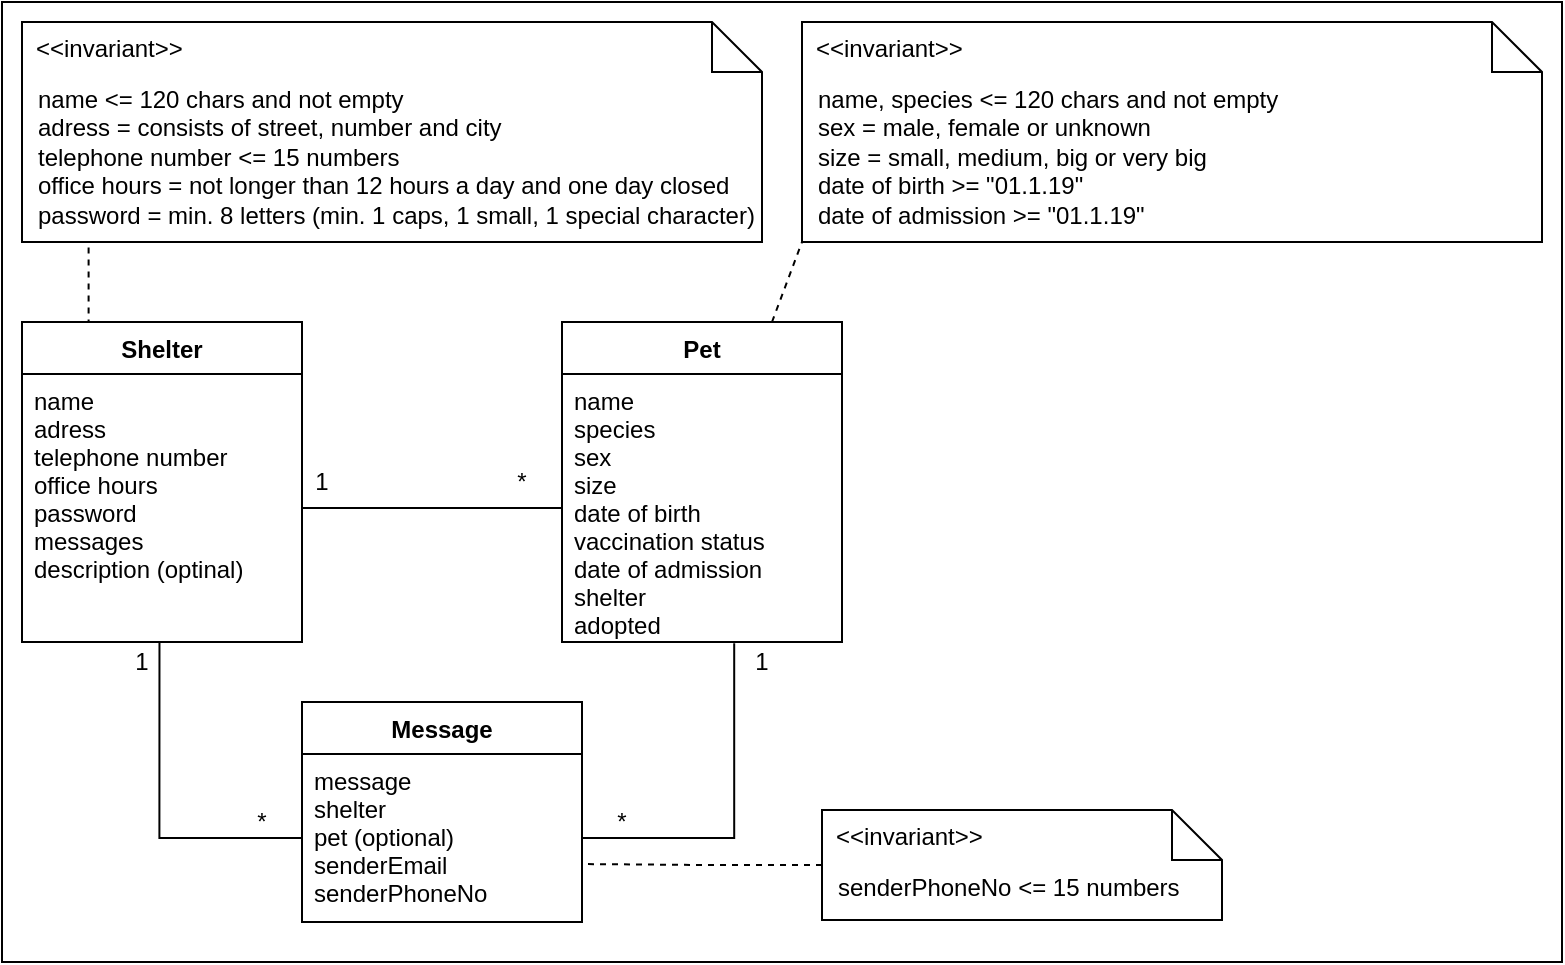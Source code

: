 <mxfile version="14.4.3" type="device"><diagram id="T0Cru_IOkI8lpGlI_1ia" name="Seite-1"><mxGraphModel dx="621" dy="461" grid="1" gridSize="10" guides="1" tooltips="1" connect="1" arrows="1" fold="1" page="1" pageScale="1" pageWidth="827" pageHeight="1169" math="0" shadow="0"><root><mxCell id="0"/><mxCell id="1" parent="0"/><mxCell id="ibol_EgHJZmJyqPXP6j2-14" value="" style="rounded=0;whiteSpace=wrap;html=1;" parent="1" vertex="1"><mxGeometry x="30" y="120" width="780" height="480" as="geometry"/></mxCell><mxCell id="ibol_EgHJZmJyqPXP6j2-22" style="edgeStyle=orthogonalEdgeStyle;rounded=0;orthogonalLoop=1;jettySize=auto;html=1;exitX=0.25;exitY=0;exitDx=0;exitDy=0;entryX=0.09;entryY=1.012;entryDx=0;entryDy=0;entryPerimeter=0;dashed=1;endArrow=none;endFill=0;" parent="1" source="ibol_EgHJZmJyqPXP6j2-1" target="ibol_EgHJZmJyqPXP6j2-16" edge="1"><mxGeometry relative="1" as="geometry"/></mxCell><mxCell id="ibol_EgHJZmJyqPXP6j2-1" value="Shelter" style="swimlane;fontStyle=1;childLayout=stackLayout;horizontal=1;startSize=26;fillColor=none;horizontalStack=0;resizeParent=1;resizeParentMax=0;resizeLast=0;collapsible=1;marginBottom=0;" parent="1" vertex="1"><mxGeometry x="40" y="280" width="140" height="160" as="geometry"/></mxCell><mxCell id="ibol_EgHJZmJyqPXP6j2-2" value="name&#10;adress&#10;telephone number&#10;office hours&#10;password&#10;messages&#10;description (optinal)" style="text;strokeColor=none;fillColor=none;align=left;verticalAlign=top;spacingLeft=4;spacingRight=4;overflow=hidden;rotatable=0;points=[[0,0.5],[1,0.5]];portConstraint=eastwest;" parent="ibol_EgHJZmJyqPXP6j2-1" vertex="1"><mxGeometry y="26" width="140" height="134" as="geometry"/></mxCell><mxCell id="-ee1j1XsFq1oDVyJ0Hp8-5" style="rounded=0;orthogonalLoop=1;jettySize=auto;html=1;exitX=0.75;exitY=0;exitDx=0;exitDy=0;entryX=0;entryY=1;entryDx=0;entryDy=0;entryPerimeter=0;dashed=1;endArrow=none;endFill=0;" edge="1" parent="1" source="ibol_EgHJZmJyqPXP6j2-7" target="ibol_EgHJZmJyqPXP6j2-18"><mxGeometry relative="1" as="geometry"/></mxCell><mxCell id="ibol_EgHJZmJyqPXP6j2-7" value="Pet" style="swimlane;fontStyle=1;childLayout=stackLayout;horizontal=1;startSize=26;fillColor=none;horizontalStack=0;resizeParent=1;resizeParentMax=0;resizeLast=0;collapsible=1;marginBottom=0;" parent="1" vertex="1"><mxGeometry x="310" y="280" width="140" height="160" as="geometry"/></mxCell><mxCell id="ibol_EgHJZmJyqPXP6j2-8" value="name&#10;species&#10;sex&#10;size&#10;date of birth&#10;vaccination status&#10;date of admission&#10;shelter&#10;adopted" style="text;strokeColor=none;fillColor=none;align=left;verticalAlign=top;spacingLeft=4;spacingRight=4;overflow=hidden;rotatable=0;points=[[0,0.5],[1,0.5]];portConstraint=eastwest;" parent="ibol_EgHJZmJyqPXP6j2-7" vertex="1"><mxGeometry y="26" width="140" height="134" as="geometry"/></mxCell><mxCell id="ibol_EgHJZmJyqPXP6j2-11" style="edgeStyle=orthogonalEdgeStyle;rounded=0;orthogonalLoop=1;jettySize=auto;html=1;exitX=1;exitY=0.5;exitDx=0;exitDy=0;entryX=0;entryY=0.5;entryDx=0;entryDy=0;endArrow=none;endFill=0;" parent="1" source="ibol_EgHJZmJyqPXP6j2-2" target="ibol_EgHJZmJyqPXP6j2-8" edge="1"><mxGeometry relative="1" as="geometry"/></mxCell><mxCell id="ibol_EgHJZmJyqPXP6j2-12" value="*" style="text;html=1;strokeColor=none;fillColor=none;align=center;verticalAlign=middle;whiteSpace=wrap;rounded=0;" parent="1" vertex="1"><mxGeometry x="270" y="350" width="40" height="20" as="geometry"/></mxCell><mxCell id="ibol_EgHJZmJyqPXP6j2-13" value="1" style="text;html=1;strokeColor=none;fillColor=none;align=center;verticalAlign=middle;whiteSpace=wrap;rounded=0;" parent="1" vertex="1"><mxGeometry x="170" y="350" width="40" height="20" as="geometry"/></mxCell><mxCell id="ibol_EgHJZmJyqPXP6j2-16" value="name &amp;lt;= 120 chars and not empty&lt;br&gt;adress = consists of street, number and city&lt;br&gt;telephone number &amp;lt;= 15 numbers&lt;br&gt;office hours = not longer than 12 hours a day and one day closed&lt;br&gt;password = min. 8 letters (min. 1 caps, 1 small, 1 special character)" style="shape=note2;boundedLbl=1;whiteSpace=wrap;html=1;size=25;verticalAlign=top;align=left;spacingLeft=6;" parent="1" vertex="1"><mxGeometry x="40" y="130" width="370" height="110" as="geometry"/></mxCell><mxCell id="ibol_EgHJZmJyqPXP6j2-17" value="&lt;&lt;invariant&gt;&gt;" style="resizeWidth=1;part=1;strokeColor=none;fillColor=none;align=left;spacingLeft=5;" parent="ibol_EgHJZmJyqPXP6j2-16" vertex="1"><mxGeometry width="370" height="25" relative="1" as="geometry"/></mxCell><mxCell id="ibol_EgHJZmJyqPXP6j2-18" value="name, species &amp;lt;= 120 chars and not empty&lt;br&gt;sex = male, female or unknown&lt;br&gt;size = small, medium, big or very big&lt;br&gt;date of birth &amp;gt;= &quot;01.1.19&quot;&lt;br&gt;date of admission &amp;gt;= &quot;01.1.19&quot;" style="shape=note2;boundedLbl=1;whiteSpace=wrap;html=1;size=25;verticalAlign=top;align=left;spacingLeft=6;" parent="1" vertex="1"><mxGeometry x="430" y="130" width="370" height="110" as="geometry"/></mxCell><mxCell id="ibol_EgHJZmJyqPXP6j2-19" value="&lt;&lt;invariant&gt;&gt;" style="resizeWidth=1;part=1;strokeColor=none;fillColor=none;align=left;spacingLeft=5;" parent="ibol_EgHJZmJyqPXP6j2-18" vertex="1"><mxGeometry width="370" height="25" relative="1" as="geometry"/></mxCell><mxCell id="-ee1j1XsFq1oDVyJ0Hp8-1" value="Message" style="swimlane;fontStyle=1;childLayout=stackLayout;horizontal=1;startSize=26;fillColor=none;horizontalStack=0;resizeParent=1;resizeParentMax=0;resizeLast=0;collapsible=1;marginBottom=0;" vertex="1" parent="1"><mxGeometry x="180" y="470" width="140" height="110" as="geometry"/></mxCell><mxCell id="-ee1j1XsFq1oDVyJ0Hp8-2" value="message&#10;shelter&#10;pet (optional)&#10;senderEmail&#10;senderPhoneNo" style="text;strokeColor=none;fillColor=none;align=left;verticalAlign=top;spacingLeft=4;spacingRight=4;overflow=hidden;rotatable=0;points=[[0,0.5],[1,0.5]];portConstraint=eastwest;" vertex="1" parent="-ee1j1XsFq1oDVyJ0Hp8-1"><mxGeometry y="26" width="140" height="84" as="geometry"/></mxCell><mxCell id="-ee1j1XsFq1oDVyJ0Hp8-6" style="edgeStyle=orthogonalEdgeStyle;rounded=0;orthogonalLoop=1;jettySize=auto;html=1;exitX=0;exitY=0.5;exitDx=0;exitDy=0;entryX=0.491;entryY=0.997;entryDx=0;entryDy=0;entryPerimeter=0;endArrow=none;endFill=0;" edge="1" parent="1" source="-ee1j1XsFq1oDVyJ0Hp8-2" target="ibol_EgHJZmJyqPXP6j2-2"><mxGeometry relative="1" as="geometry"/></mxCell><mxCell id="-ee1j1XsFq1oDVyJ0Hp8-7" style="edgeStyle=orthogonalEdgeStyle;rounded=0;orthogonalLoop=1;jettySize=auto;html=1;exitX=1;exitY=0.5;exitDx=0;exitDy=0;entryX=0.615;entryY=1.005;entryDx=0;entryDy=0;entryPerimeter=0;endArrow=none;endFill=0;" edge="1" parent="1" source="-ee1j1XsFq1oDVyJ0Hp8-2" target="ibol_EgHJZmJyqPXP6j2-8"><mxGeometry relative="1" as="geometry"/></mxCell><mxCell id="-ee1j1XsFq1oDVyJ0Hp8-8" value="*" style="text;html=1;strokeColor=none;fillColor=none;align=center;verticalAlign=middle;whiteSpace=wrap;rounded=0;" vertex="1" parent="1"><mxGeometry x="140" y="520" width="40" height="20" as="geometry"/></mxCell><mxCell id="-ee1j1XsFq1oDVyJ0Hp8-9" value="1" style="text;html=1;strokeColor=none;fillColor=none;align=center;verticalAlign=middle;whiteSpace=wrap;rounded=0;" vertex="1" parent="1"><mxGeometry x="80" y="440" width="40" height="20" as="geometry"/></mxCell><mxCell id="-ee1j1XsFq1oDVyJ0Hp8-10" value="*" style="text;html=1;strokeColor=none;fillColor=none;align=center;verticalAlign=middle;whiteSpace=wrap;rounded=0;" vertex="1" parent="1"><mxGeometry x="320" y="520" width="40" height="20" as="geometry"/></mxCell><mxCell id="-ee1j1XsFq1oDVyJ0Hp8-11" value="1" style="text;html=1;strokeColor=none;fillColor=none;align=center;verticalAlign=middle;whiteSpace=wrap;rounded=0;" vertex="1" parent="1"><mxGeometry x="390" y="440" width="40" height="20" as="geometry"/></mxCell><mxCell id="-ee1j1XsFq1oDVyJ0Hp8-14" style="edgeStyle=orthogonalEdgeStyle;rounded=0;orthogonalLoop=1;jettySize=auto;html=1;exitX=0;exitY=0.5;exitDx=0;exitDy=0;exitPerimeter=0;entryX=1.005;entryY=0.655;entryDx=0;entryDy=0;entryPerimeter=0;endArrow=none;endFill=0;dashed=1;" edge="1" parent="1" source="-ee1j1XsFq1oDVyJ0Hp8-12" target="-ee1j1XsFq1oDVyJ0Hp8-2"><mxGeometry relative="1" as="geometry"/></mxCell><mxCell id="-ee1j1XsFq1oDVyJ0Hp8-12" value="senderPhoneNo &amp;lt;= 15 numbers&lt;br&gt;" style="shape=note2;boundedLbl=1;whiteSpace=wrap;html=1;size=25;verticalAlign=top;align=left;spacingLeft=6;" vertex="1" parent="1"><mxGeometry x="440" y="524" width="200" height="55" as="geometry"/></mxCell><mxCell id="-ee1j1XsFq1oDVyJ0Hp8-13" value="&lt;&lt;invariant&gt;&gt;" style="resizeWidth=1;part=1;strokeColor=none;fillColor=none;align=left;spacingLeft=5;" vertex="1" parent="-ee1j1XsFq1oDVyJ0Hp8-12"><mxGeometry width="200" height="25" relative="1" as="geometry"/></mxCell></root></mxGraphModel></diagram></mxfile>